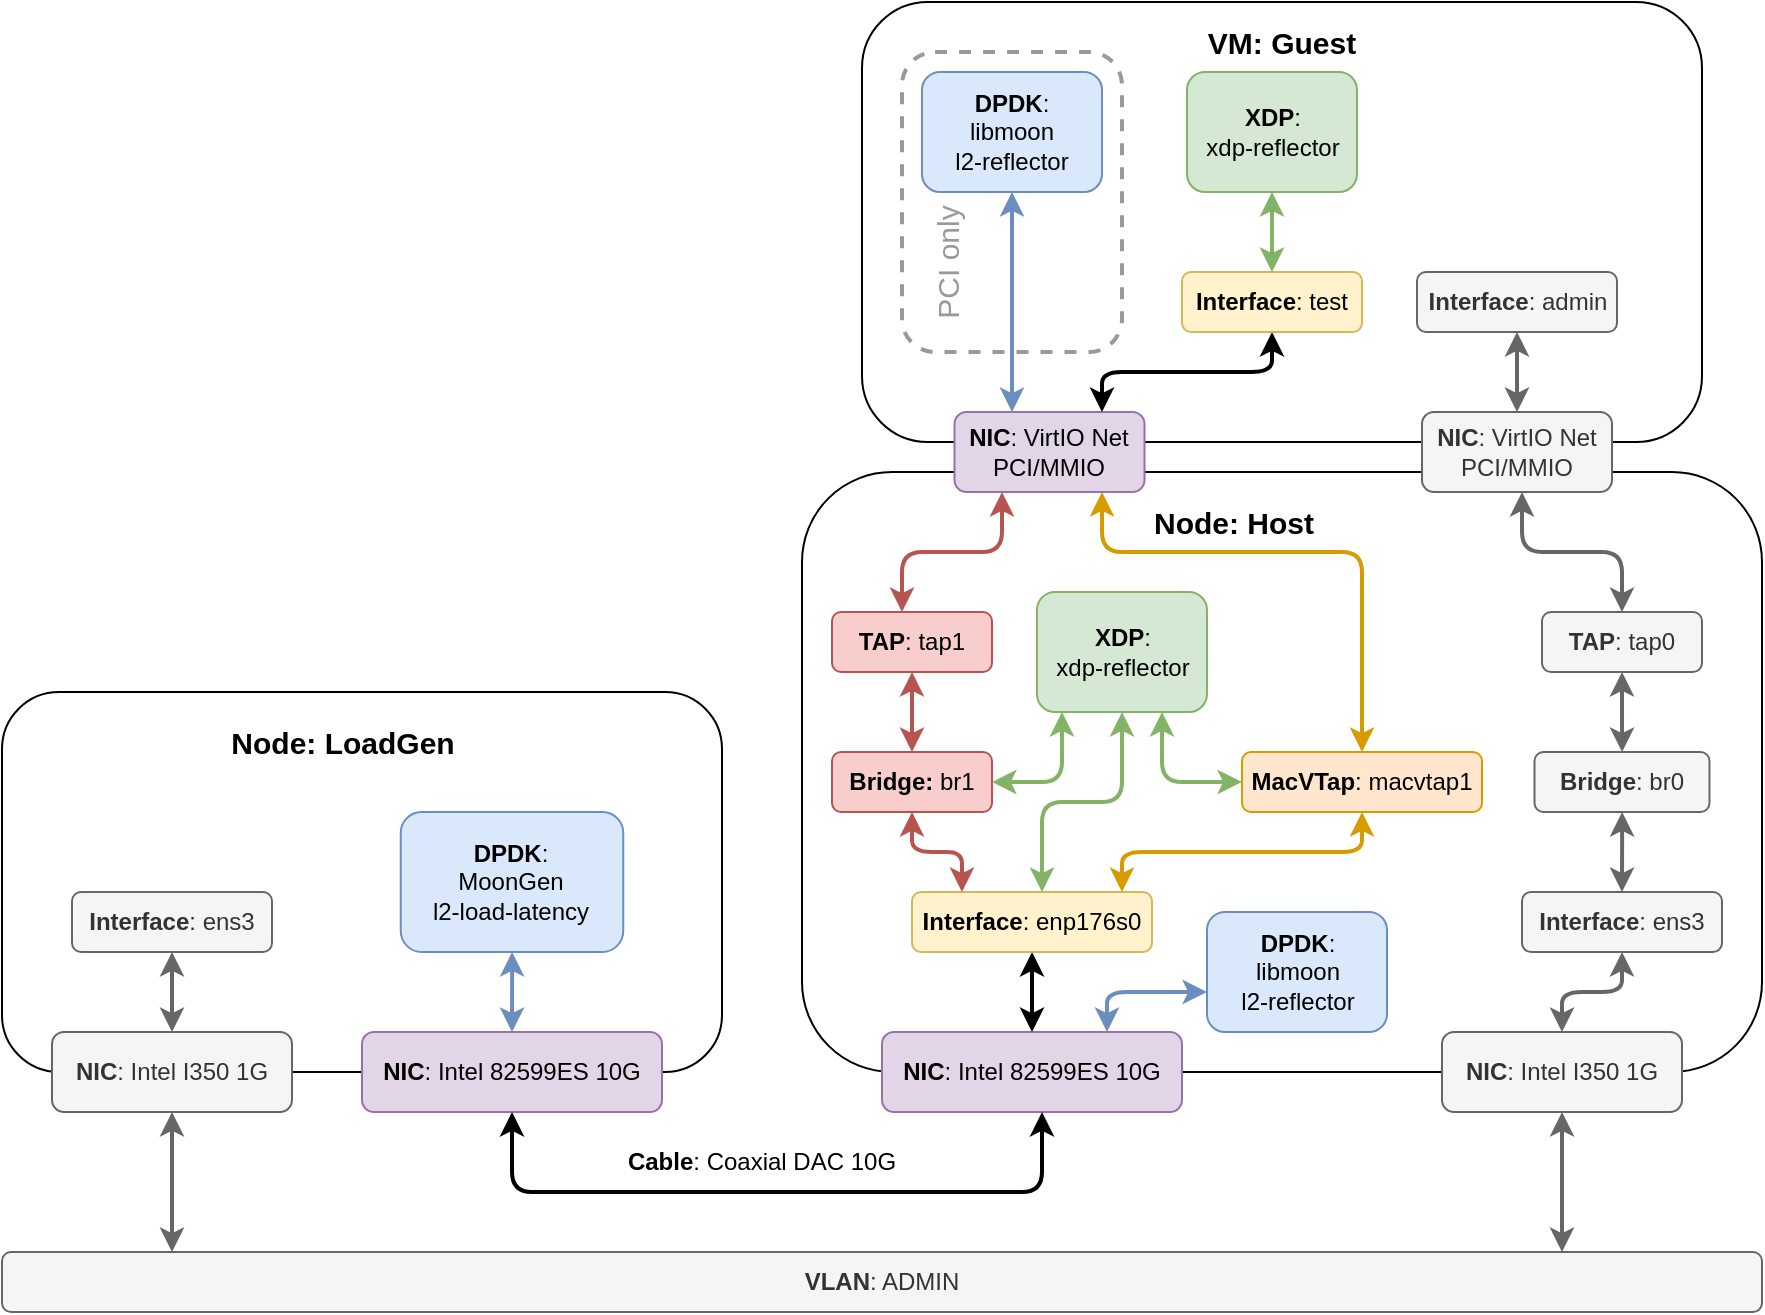 <mxfile version="20.2.4" type="github">
  <diagram name="Page 1" id="62VlMDe7ohYMkeKZe5SM">
    <mxGraphModel dx="1296" dy="691" grid="1" gridSize="10" guides="1" tooltips="1" connect="1" arrows="1" fold="1" page="1" pageScale="1" pageWidth="1600" pageHeight="900" math="0" shadow="0">
      <root>
        <mxCell id="eOcYcok8aMyOiRNlvmHN-0" />
        <mxCell id="eOcYcok8aMyOiRNlvmHN-1" parent="eOcYcok8aMyOiRNlvmHN-0" />
        <mxCell id="eOcYcok8aMyOiRNlvmHN-3" value="" style="rounded=1;whiteSpace=wrap;html=1;" vertex="1" parent="eOcYcok8aMyOiRNlvmHN-1">
          <mxGeometry x="830" y="175" width="420" height="220" as="geometry" />
        </mxCell>
        <mxCell id="eOcYcok8aMyOiRNlvmHN-4" value="VM: Guest" style="text;html=1;strokeColor=none;fillColor=none;align=center;verticalAlign=middle;whiteSpace=wrap;rounded=0;fontStyle=1;fontSize=15;" vertex="1" parent="eOcYcok8aMyOiRNlvmHN-1">
          <mxGeometry x="830" y="180" width="420" height="30" as="geometry" />
        </mxCell>
        <mxCell id="eOcYcok8aMyOiRNlvmHN-5" value="" style="rounded=1;whiteSpace=wrap;html=1;" vertex="1" parent="eOcYcok8aMyOiRNlvmHN-1">
          <mxGeometry x="400" y="520" width="360" height="190" as="geometry" />
        </mxCell>
        <mxCell id="eOcYcok8aMyOiRNlvmHN-6" value="Node: LoadGen" style="text;html=1;strokeColor=none;fillColor=none;align=center;verticalAlign=middle;whiteSpace=wrap;rounded=0;fontStyle=1;fontSize=15;" vertex="1" parent="eOcYcok8aMyOiRNlvmHN-1">
          <mxGeometry x="407.5" y="530" width="325" height="30" as="geometry" />
        </mxCell>
        <mxCell id="eOcYcok8aMyOiRNlvmHN-7" value="" style="rounded=1;whiteSpace=wrap;html=1;" vertex="1" parent="eOcYcok8aMyOiRNlvmHN-1">
          <mxGeometry x="800" y="410" width="480" height="300" as="geometry" />
        </mxCell>
        <mxCell id="eOcYcok8aMyOiRNlvmHN-8" value="Node: Host" style="text;html=1;strokeColor=none;fillColor=none;align=center;verticalAlign=middle;whiteSpace=wrap;rounded=0;fontStyle=1;fontSize=15;" vertex="1" parent="eOcYcok8aMyOiRNlvmHN-1">
          <mxGeometry x="846.25" y="420" width="340" height="30" as="geometry" />
        </mxCell>
        <mxCell id="eOcYcok8aMyOiRNlvmHN-9" value="&lt;b&gt;VLAN&lt;/b&gt;: ADMIN" style="rounded=1;whiteSpace=wrap;html=1;fillColor=#f5f5f5;fontColor=#333333;strokeColor=#666666;" vertex="1" parent="eOcYcok8aMyOiRNlvmHN-1">
          <mxGeometry x="400" y="800" width="880" height="30" as="geometry" />
        </mxCell>
        <mxCell id="eOcYcok8aMyOiRNlvmHN-10" style="edgeStyle=orthogonalEdgeStyle;rounded=1;orthogonalLoop=1;jettySize=auto;html=1;startArrow=classic;startFill=1;strokeWidth=2;fillColor=#f5f5f5;strokeColor=#666666;" edge="1" parent="eOcYcok8aMyOiRNlvmHN-1" source="eOcYcok8aMyOiRNlvmHN-11">
          <mxGeometry relative="1" as="geometry">
            <Array as="points">
              <mxPoint x="485" y="800" />
            </Array>
            <mxPoint x="485" y="800" as="targetPoint" />
          </mxGeometry>
        </mxCell>
        <mxCell id="eOcYcok8aMyOiRNlvmHN-11" value="&lt;b&gt;NIC&lt;/b&gt;: Intel I350 1G" style="rounded=1;whiteSpace=wrap;html=1;fillColor=#f5f5f5;fontColor=#333333;strokeColor=#666666;" vertex="1" parent="eOcYcok8aMyOiRNlvmHN-1">
          <mxGeometry x="425" y="690" width="120" height="40" as="geometry" />
        </mxCell>
        <mxCell id="eOcYcok8aMyOiRNlvmHN-12" style="edgeStyle=orthogonalEdgeStyle;rounded=1;orthogonalLoop=1;jettySize=auto;html=1;startArrow=classic;startFill=1;strokeWidth=2;fillColor=#f5f5f5;strokeColor=#666666;" edge="1" parent="eOcYcok8aMyOiRNlvmHN-1" source="eOcYcok8aMyOiRNlvmHN-13" target="eOcYcok8aMyOiRNlvmHN-9">
          <mxGeometry relative="1" as="geometry">
            <Array as="points">
              <mxPoint x="1080" y="830" />
              <mxPoint x="1080" y="830" />
            </Array>
          </mxGeometry>
        </mxCell>
        <mxCell id="eOcYcok8aMyOiRNlvmHN-13" value="&lt;b&gt;NIC&lt;/b&gt;: Intel I350 1G" style="rounded=1;whiteSpace=wrap;html=1;fillColor=#f5f5f5;fontColor=#333333;strokeColor=#666666;" vertex="1" parent="eOcYcok8aMyOiRNlvmHN-1">
          <mxGeometry x="1120" y="690" width="120" height="40" as="geometry" />
        </mxCell>
        <mxCell id="eOcYcok8aMyOiRNlvmHN-14" value="&lt;b&gt;NIC&lt;/b&gt;: Intel 82599ES 10G" style="rounded=1;whiteSpace=wrap;html=1;fillColor=#e1d5e7;strokeColor=#9673a6;" vertex="1" parent="eOcYcok8aMyOiRNlvmHN-1">
          <mxGeometry x="580" y="690" width="150" height="40" as="geometry" />
        </mxCell>
        <mxCell id="eOcYcok8aMyOiRNlvmHN-15" value="&lt;b&gt;NIC&lt;/b&gt;: Intel 82599ES 10G" style="rounded=1;whiteSpace=wrap;html=1;fillColor=#e1d5e7;strokeColor=#9673a6;" vertex="1" parent="eOcYcok8aMyOiRNlvmHN-1">
          <mxGeometry x="840" y="690" width="150" height="40" as="geometry" />
        </mxCell>
        <mxCell id="eOcYcok8aMyOiRNlvmHN-16" style="edgeStyle=orthogonalEdgeStyle;rounded=1;orthogonalLoop=1;jettySize=auto;html=1;exitX=0.5;exitY=1;exitDx=0;exitDy=0;startArrow=classic;startFill=1;strokeWidth=2;" edge="1" parent="eOcYcok8aMyOiRNlvmHN-1" source="eOcYcok8aMyOiRNlvmHN-14" target="eOcYcok8aMyOiRNlvmHN-15">
          <mxGeometry relative="1" as="geometry">
            <mxPoint x="930" y="730" as="targetPoint" />
            <Array as="points">
              <mxPoint x="655" y="770" />
              <mxPoint x="920" y="770" />
            </Array>
          </mxGeometry>
        </mxCell>
        <mxCell id="eOcYcok8aMyOiRNlvmHN-17" value="&lt;b&gt;Cable&lt;/b&gt;: Coaxial DAC 10G" style="text;html=1;align=center;verticalAlign=middle;whiteSpace=wrap;rounded=0;" vertex="1" parent="eOcYcok8aMyOiRNlvmHN-1">
          <mxGeometry x="710" y="740" width="140" height="30" as="geometry" />
        </mxCell>
        <mxCell id="eOcYcok8aMyOiRNlvmHN-18" style="edgeStyle=orthogonalEdgeStyle;rounded=1;orthogonalLoop=1;jettySize=auto;html=1;startArrow=classic;startFill=1;strokeWidth=2;fillColor=#f5f5f5;strokeColor=#666666;" edge="1" parent="eOcYcok8aMyOiRNlvmHN-1" source="eOcYcok8aMyOiRNlvmHN-19" target="eOcYcok8aMyOiRNlvmHN-11">
          <mxGeometry relative="1" as="geometry" />
        </mxCell>
        <mxCell id="eOcYcok8aMyOiRNlvmHN-19" value="&lt;b&gt;Interface&lt;/b&gt;: ens3" style="rounded=1;whiteSpace=wrap;html=1;fillColor=#f5f5f5;fontColor=#333333;strokeColor=#666666;" vertex="1" parent="eOcYcok8aMyOiRNlvmHN-1">
          <mxGeometry x="435" y="620" width="100" height="30" as="geometry" />
        </mxCell>
        <mxCell id="eOcYcok8aMyOiRNlvmHN-20" style="edgeStyle=orthogonalEdgeStyle;rounded=1;orthogonalLoop=1;jettySize=auto;html=1;startArrow=classic;startFill=1;strokeWidth=2;fillColor=#f5f5f5;strokeColor=#666666;" edge="1" parent="eOcYcok8aMyOiRNlvmHN-1" source="eOcYcok8aMyOiRNlvmHN-21" target="eOcYcok8aMyOiRNlvmHN-13">
          <mxGeometry relative="1" as="geometry" />
        </mxCell>
        <mxCell id="eOcYcok8aMyOiRNlvmHN-21" value="&lt;b&gt;Interface&lt;/b&gt;: ens3" style="rounded=1;whiteSpace=wrap;html=1;fillColor=#f5f5f5;fontColor=#333333;strokeColor=#666666;" vertex="1" parent="eOcYcok8aMyOiRNlvmHN-1">
          <mxGeometry x="1160" y="620" width="100" height="30" as="geometry" />
        </mxCell>
        <mxCell id="eOcYcok8aMyOiRNlvmHN-22" style="edgeStyle=orthogonalEdgeStyle;rounded=1;orthogonalLoop=1;jettySize=auto;html=1;startArrow=classic;startFill=1;strokeWidth=2;fillColor=#dae8fc;strokeColor=#6c8ebf;" edge="1" parent="eOcYcok8aMyOiRNlvmHN-1" source="eOcYcok8aMyOiRNlvmHN-23" target="eOcYcok8aMyOiRNlvmHN-14">
          <mxGeometry relative="1" as="geometry" />
        </mxCell>
        <mxCell id="eOcYcok8aMyOiRNlvmHN-23" value="&lt;div&gt;&lt;b&gt;DPDK&lt;/b&gt;:&lt;b&gt; &lt;/b&gt;&lt;br&gt;&lt;/div&gt;&lt;div&gt;MoonGen&lt;/div&gt;&lt;div&gt;l2-load-latency&lt;br&gt;&lt;/div&gt;" style="rounded=1;whiteSpace=wrap;html=1;fillColor=#dae8fc;strokeColor=#6c8ebf;" vertex="1" parent="eOcYcok8aMyOiRNlvmHN-1">
          <mxGeometry x="599.38" y="580" width="111.25" height="70" as="geometry" />
        </mxCell>
        <mxCell id="eOcYcok8aMyOiRNlvmHN-24" style="edgeStyle=orthogonalEdgeStyle;rounded=1;orthogonalLoop=1;jettySize=auto;html=1;startArrow=classic;startFill=1;strokeWidth=2;fillColor=#f5f5f5;strokeColor=#666666;" edge="1" parent="eOcYcok8aMyOiRNlvmHN-1" source="eOcYcok8aMyOiRNlvmHN-25" target="eOcYcok8aMyOiRNlvmHN-21">
          <mxGeometry relative="1" as="geometry" />
        </mxCell>
        <mxCell id="eOcYcok8aMyOiRNlvmHN-25" value="&lt;b&gt;Bridge&lt;/b&gt;: br0" style="rounded=1;whiteSpace=wrap;html=1;fillColor=#f5f5f5;fontColor=#333333;strokeColor=#666666;" vertex="1" parent="eOcYcok8aMyOiRNlvmHN-1">
          <mxGeometry x="1166.25" y="550" width="87.5" height="30" as="geometry" />
        </mxCell>
        <mxCell id="eOcYcok8aMyOiRNlvmHN-26" style="edgeStyle=orthogonalEdgeStyle;rounded=1;orthogonalLoop=1;jettySize=auto;html=1;fontSize=15;strokeWidth=2;startArrow=classic;startFill=1;entryX=0.5;entryY=0;entryDx=0;entryDy=0;" edge="1" parent="eOcYcok8aMyOiRNlvmHN-1" source="eOcYcok8aMyOiRNlvmHN-27" target="eOcYcok8aMyOiRNlvmHN-15">
          <mxGeometry relative="1" as="geometry">
            <mxPoint x="915" y="690" as="targetPoint" />
            <Array as="points" />
          </mxGeometry>
        </mxCell>
        <mxCell id="eOcYcok8aMyOiRNlvmHN-27" value="&lt;b&gt;Interface&lt;/b&gt;: enp176s0" style="rounded=1;whiteSpace=wrap;html=1;fillColor=#fff2cc;strokeColor=#d6b656;" vertex="1" parent="eOcYcok8aMyOiRNlvmHN-1">
          <mxGeometry x="855" y="620" width="120" height="30" as="geometry" />
        </mxCell>
        <mxCell id="eOcYcok8aMyOiRNlvmHN-28" style="edgeStyle=orthogonalEdgeStyle;rounded=1;orthogonalLoop=1;jettySize=auto;html=1;fontSize=15;startArrow=classic;startFill=1;strokeWidth=2;exitX=0.5;exitY=1;exitDx=0;exitDy=0;fillColor=#ffe6cc;strokeColor=#d79b00;" edge="1" parent="eOcYcok8aMyOiRNlvmHN-1" source="eOcYcok8aMyOiRNlvmHN-42" target="eOcYcok8aMyOiRNlvmHN-27">
          <mxGeometry relative="1" as="geometry">
            <mxPoint x="915.1" y="590" as="sourcePoint" />
            <Array as="points">
              <mxPoint x="1080" y="600" />
              <mxPoint x="960" y="600" />
            </Array>
          </mxGeometry>
        </mxCell>
        <mxCell id="eOcYcok8aMyOiRNlvmHN-29" value="&lt;b&gt;NIC&lt;/b&gt;: VirtIO Net PCI/MMIO" style="rounded=1;whiteSpace=wrap;html=1;fillColor=#e1d5e7;strokeColor=#9673a6;" vertex="1" parent="eOcYcok8aMyOiRNlvmHN-1">
          <mxGeometry x="876.25" y="380" width="95" height="40" as="geometry" />
        </mxCell>
        <mxCell id="eOcYcok8aMyOiRNlvmHN-31" value="&lt;b&gt;NIC&lt;/b&gt;: VirtIO Net PCI/MMIO" style="rounded=1;whiteSpace=wrap;html=1;fillColor=#f5f5f5;strokeColor=#666666;fontColor=#333333;" vertex="1" parent="eOcYcok8aMyOiRNlvmHN-1">
          <mxGeometry x="1110" y="380" width="95" height="40" as="geometry" />
        </mxCell>
        <mxCell id="eOcYcok8aMyOiRNlvmHN-32" style="edgeStyle=orthogonalEdgeStyle;rounded=1;orthogonalLoop=1;jettySize=auto;html=1;entryX=0.5;entryY=0;entryDx=0;entryDy=0;fontSize=15;startArrow=classic;startFill=1;strokeWidth=2;fillColor=#f5f5f5;strokeColor=#666666;" edge="1" parent="eOcYcok8aMyOiRNlvmHN-1" source="eOcYcok8aMyOiRNlvmHN-33" target="eOcYcok8aMyOiRNlvmHN-31">
          <mxGeometry relative="1" as="geometry" />
        </mxCell>
        <mxCell id="eOcYcok8aMyOiRNlvmHN-33" value="&lt;b&gt;Interface&lt;/b&gt;: admin" style="rounded=1;whiteSpace=wrap;html=1;fillColor=#f5f5f5;fontColor=#333333;strokeColor=#666666;" vertex="1" parent="eOcYcok8aMyOiRNlvmHN-1">
          <mxGeometry x="1107.5" y="310" width="100" height="30" as="geometry" />
        </mxCell>
        <mxCell id="eOcYcok8aMyOiRNlvmHN-34" style="edgeStyle=orthogonalEdgeStyle;rounded=1;orthogonalLoop=1;jettySize=auto;html=1;fontSize=15;startArrow=classic;startFill=1;strokeWidth=2;" edge="1" parent="eOcYcok8aMyOiRNlvmHN-1" source="eOcYcok8aMyOiRNlvmHN-35" target="eOcYcok8aMyOiRNlvmHN-29">
          <mxGeometry relative="1" as="geometry">
            <Array as="points">
              <mxPoint x="1035" y="360" />
              <mxPoint x="950" y="360" />
            </Array>
          </mxGeometry>
        </mxCell>
        <mxCell id="eOcYcok8aMyOiRNlvmHN-35" value="&lt;b&gt;Interface&lt;/b&gt;: test" style="rounded=1;whiteSpace=wrap;html=1;fillColor=#fff2cc;strokeColor=#d6b656;" vertex="1" parent="eOcYcok8aMyOiRNlvmHN-1">
          <mxGeometry x="990" y="310" width="90" height="30" as="geometry" />
        </mxCell>
        <mxCell id="eOcYcok8aMyOiRNlvmHN-36" style="edgeStyle=orthogonalEdgeStyle;rounded=1;orthogonalLoop=1;jettySize=auto;html=1;fontSize=15;startArrow=classic;startFill=1;strokeWidth=2;fillColor=#dae8fc;strokeColor=#6c8ebf;" edge="1" parent="eOcYcok8aMyOiRNlvmHN-1" source="eOcYcok8aMyOiRNlvmHN-40">
          <mxGeometry relative="1" as="geometry">
            <mxPoint x="905" y="380" as="targetPoint" />
            <Array as="points">
              <mxPoint x="905" y="380" />
            </Array>
          </mxGeometry>
        </mxCell>
        <mxCell id="eOcYcok8aMyOiRNlvmHN-37" style="edgeStyle=orthogonalEdgeStyle;rounded=1;orthogonalLoop=1;jettySize=auto;html=1;fontSize=15;startArrow=classic;startFill=1;strokeWidth=2;fillColor=#d5e8d4;strokeColor=#82b366;" edge="1" parent="eOcYcok8aMyOiRNlvmHN-1" source="eOcYcok8aMyOiRNlvmHN-38" target="eOcYcok8aMyOiRNlvmHN-35">
          <mxGeometry relative="1" as="geometry" />
        </mxCell>
        <mxCell id="eOcYcok8aMyOiRNlvmHN-38" value="&lt;div&gt;&lt;b&gt;XDP&lt;/b&gt;: &lt;b&gt;&lt;br&gt;&lt;/b&gt;&lt;/div&gt;&lt;div&gt;xdp-reflector&lt;br&gt;&lt;/div&gt;" style="rounded=1;whiteSpace=wrap;html=1;fillColor=#d5e8d4;strokeColor=#82b366;" vertex="1" parent="eOcYcok8aMyOiRNlvmHN-1">
          <mxGeometry x="992.5" y="210" width="85" height="60" as="geometry" />
        </mxCell>
        <mxCell id="eOcYcok8aMyOiRNlvmHN-39" value="" style="rounded=1;whiteSpace=wrap;html=1;fontSize=15;fillColor=none;dashed=1;strokeWidth=2;strokeColor=#999999;" vertex="1" parent="eOcYcok8aMyOiRNlvmHN-1">
          <mxGeometry x="850" y="200" width="110" height="150" as="geometry" />
        </mxCell>
        <mxCell id="eOcYcok8aMyOiRNlvmHN-40" value="&lt;div&gt;&lt;b&gt;DPDK&lt;/b&gt;: &lt;b&gt;&lt;br&gt;&lt;/b&gt;&lt;/div&gt;&lt;div&gt;libmoon&lt;br&gt;&lt;/div&gt;&lt;div&gt;l2-reflector&lt;br&gt;&lt;/div&gt;" style="rounded=1;whiteSpace=wrap;html=1;fillColor=#dae8fc;strokeColor=#6c8ebf;" vertex="1" parent="eOcYcok8aMyOiRNlvmHN-1">
          <mxGeometry x="860" y="210" width="90" height="60" as="geometry" />
        </mxCell>
        <mxCell id="eOcYcok8aMyOiRNlvmHN-41" value="&lt;font color=&quot;#999999&quot;&gt;PCI only&lt;/font&gt;" style="text;html=1;strokeColor=none;fillColor=none;align=center;verticalAlign=middle;whiteSpace=wrap;rounded=0;dashed=1;fontSize=15;rotation=-90;" vertex="1" parent="eOcYcok8aMyOiRNlvmHN-1">
          <mxGeometry x="840" y="290" width="65" height="30" as="geometry" />
        </mxCell>
        <mxCell id="eOcYcok8aMyOiRNlvmHN-42" value="&lt;b&gt;MacVTap&lt;/b&gt;: macvtap1" style="rounded=1;whiteSpace=wrap;html=1;fillColor=#ffe6cc;strokeColor=#d79b00;" vertex="1" parent="eOcYcok8aMyOiRNlvmHN-1">
          <mxGeometry x="1020" y="550" width="120" height="30" as="geometry" />
        </mxCell>
        <mxCell id="eOcYcok8aMyOiRNlvmHN-43" style="edgeStyle=orthogonalEdgeStyle;rounded=1;orthogonalLoop=1;jettySize=auto;html=1;fontSize=15;startArrow=classic;startFill=1;strokeWidth=2;fillColor=#ffe6cc;strokeColor=#d79b00;" edge="1" parent="eOcYcok8aMyOiRNlvmHN-1" source="eOcYcok8aMyOiRNlvmHN-29" target="eOcYcok8aMyOiRNlvmHN-42">
          <mxGeometry relative="1" as="geometry">
            <mxPoint x="890" y="560" as="targetPoint" />
            <Array as="points">
              <mxPoint x="950" y="450" />
              <mxPoint x="1080" y="450" />
            </Array>
          </mxGeometry>
        </mxCell>
        <mxCell id="DWVdgmA3pyIiV3oknewb-1" style="edgeStyle=orthogonalEdgeStyle;rounded=1;orthogonalLoop=1;jettySize=auto;html=1;fontSize=15;fontColor=#999999;startArrow=classic;startFill=1;strokeWidth=2;fillColor=#f8cecc;strokeColor=#b85450;" edge="1" parent="eOcYcok8aMyOiRNlvmHN-1" source="DWVdgmA3pyIiV3oknewb-0">
          <mxGeometry relative="1" as="geometry">
            <mxPoint x="880" y="620" as="targetPoint" />
            <Array as="points">
              <mxPoint x="855" y="600" />
              <mxPoint x="880" y="600" />
            </Array>
          </mxGeometry>
        </mxCell>
        <mxCell id="DWVdgmA3pyIiV3oknewb-0" value="&lt;b&gt;Bridge:&lt;/b&gt; br1" style="rounded=1;whiteSpace=wrap;html=1;fillColor=#f8cecc;strokeColor=#b85450;" vertex="1" parent="eOcYcok8aMyOiRNlvmHN-1">
          <mxGeometry x="815" y="550" width="80" height="30" as="geometry" />
        </mxCell>
        <mxCell id="DWVdgmA3pyIiV3oknewb-3" style="edgeStyle=orthogonalEdgeStyle;rounded=1;orthogonalLoop=1;jettySize=auto;html=1;entryX=0.5;entryY=0;entryDx=0;entryDy=0;fontSize=15;fontColor=#999999;startArrow=classic;startFill=1;strokeWidth=2;fillColor=#f8cecc;strokeColor=#b85450;" edge="1" parent="eOcYcok8aMyOiRNlvmHN-1" source="DWVdgmA3pyIiV3oknewb-2" target="DWVdgmA3pyIiV3oknewb-0">
          <mxGeometry relative="1" as="geometry" />
        </mxCell>
        <mxCell id="DWVdgmA3pyIiV3oknewb-9" style="edgeStyle=orthogonalEdgeStyle;rounded=1;orthogonalLoop=1;jettySize=auto;html=1;fontSize=15;fontColor=#999999;startArrow=classic;startFill=1;strokeWidth=2;fillColor=#f8cecc;strokeColor=#b85450;" edge="1" parent="eOcYcok8aMyOiRNlvmHN-1" source="DWVdgmA3pyIiV3oknewb-2">
          <mxGeometry relative="1" as="geometry">
            <mxPoint x="900" y="420" as="targetPoint" />
            <Array as="points">
              <mxPoint x="850" y="450" />
              <mxPoint x="900" y="450" />
              <mxPoint x="900" y="420" />
            </Array>
          </mxGeometry>
        </mxCell>
        <mxCell id="DWVdgmA3pyIiV3oknewb-2" value="&lt;b&gt;TAP&lt;/b&gt;: tap1" style="rounded=1;whiteSpace=wrap;html=1;fillColor=#f8cecc;strokeColor=#b85450;" vertex="1" parent="eOcYcok8aMyOiRNlvmHN-1">
          <mxGeometry x="815" y="480" width="80" height="30" as="geometry" />
        </mxCell>
        <mxCell id="DWVdgmA3pyIiV3oknewb-5" style="edgeStyle=orthogonalEdgeStyle;rounded=1;orthogonalLoop=1;jettySize=auto;html=1;fontSize=15;fontColor=#999999;startArrow=classic;startFill=1;strokeWidth=2;fillColor=#f5f5f5;strokeColor=#666666;" edge="1" parent="eOcYcok8aMyOiRNlvmHN-1" source="DWVdgmA3pyIiV3oknewb-4" target="eOcYcok8aMyOiRNlvmHN-25">
          <mxGeometry relative="1" as="geometry" />
        </mxCell>
        <mxCell id="DWVdgmA3pyIiV3oknewb-6" style="edgeStyle=orthogonalEdgeStyle;rounded=1;orthogonalLoop=1;jettySize=auto;html=1;fontSize=15;fontColor=#999999;startArrow=classic;startFill=1;strokeWidth=2;fillColor=#f5f5f5;strokeColor=#666666;" edge="1" parent="eOcYcok8aMyOiRNlvmHN-1" source="DWVdgmA3pyIiV3oknewb-4" target="eOcYcok8aMyOiRNlvmHN-31">
          <mxGeometry relative="1" as="geometry">
            <Array as="points">
              <mxPoint x="1210" y="450" />
              <mxPoint x="1160" y="450" />
            </Array>
          </mxGeometry>
        </mxCell>
        <mxCell id="DWVdgmA3pyIiV3oknewb-4" value="&lt;b&gt;TAP&lt;/b&gt;: tap0" style="rounded=1;whiteSpace=wrap;html=1;fillColor=#f5f5f5;strokeColor=#666666;fontColor=#333333;" vertex="1" parent="eOcYcok8aMyOiRNlvmHN-1">
          <mxGeometry x="1170" y="480" width="80" height="30" as="geometry" />
        </mxCell>
        <mxCell id="PKLxGC5-7H0PuQVVWCJy-4" style="edgeStyle=orthogonalEdgeStyle;rounded=1;orthogonalLoop=1;jettySize=auto;html=1;fontSize=15;fontColor=#999999;startArrow=classic;startFill=1;strokeWidth=2;entryX=0.75;entryY=0;entryDx=0;entryDy=0;fillColor=#dae8fc;strokeColor=#6c8ebf;" edge="1" parent="eOcYcok8aMyOiRNlvmHN-1" source="DWVdgmA3pyIiV3oknewb-10" target="eOcYcok8aMyOiRNlvmHN-15">
          <mxGeometry relative="1" as="geometry">
            <Array as="points">
              <mxPoint x="1063" y="670" />
              <mxPoint x="953" y="670" />
            </Array>
          </mxGeometry>
        </mxCell>
        <mxCell id="DWVdgmA3pyIiV3oknewb-10" value="&lt;div&gt;&lt;b&gt;DPDK&lt;/b&gt;: &lt;b&gt;&lt;br&gt;&lt;/b&gt;&lt;/div&gt;&lt;div&gt;libmoon&lt;br&gt;&lt;/div&gt;&lt;div&gt;l2-reflector&lt;br&gt;&lt;/div&gt;" style="rounded=1;whiteSpace=wrap;html=1;fillColor=#dae8fc;strokeColor=#6c8ebf;" vertex="1" parent="eOcYcok8aMyOiRNlvmHN-1">
          <mxGeometry x="1002.5" y="630" width="90" height="60" as="geometry" />
        </mxCell>
        <mxCell id="PKLxGC5-7H0PuQVVWCJy-1" style="edgeStyle=orthogonalEdgeStyle;rounded=1;orthogonalLoop=1;jettySize=auto;html=1;entryX=1;entryY=0.5;entryDx=0;entryDy=0;fontSize=15;fontColor=#999999;startArrow=classic;startFill=1;strokeWidth=2;fillColor=#d5e8d4;strokeColor=#82b366;" edge="1" parent="eOcYcok8aMyOiRNlvmHN-1" source="DWVdgmA3pyIiV3oknewb-11" target="DWVdgmA3pyIiV3oknewb-0">
          <mxGeometry relative="1" as="geometry">
            <Array as="points">
              <mxPoint x="930" y="565" />
            </Array>
          </mxGeometry>
        </mxCell>
        <mxCell id="PKLxGC5-7H0PuQVVWCJy-2" style="edgeStyle=orthogonalEdgeStyle;rounded=1;orthogonalLoop=1;jettySize=auto;html=1;entryX=0;entryY=0.5;entryDx=0;entryDy=0;fontSize=15;fontColor=#999999;startArrow=classic;startFill=1;strokeWidth=2;fillColor=#d5e8d4;strokeColor=#82b366;" edge="1" parent="eOcYcok8aMyOiRNlvmHN-1" source="DWVdgmA3pyIiV3oknewb-11" target="eOcYcok8aMyOiRNlvmHN-42">
          <mxGeometry relative="1" as="geometry">
            <Array as="points">
              <mxPoint x="980" y="565" />
            </Array>
          </mxGeometry>
        </mxCell>
        <mxCell id="PKLxGC5-7H0PuQVVWCJy-3" style="edgeStyle=orthogonalEdgeStyle;rounded=1;orthogonalLoop=1;jettySize=auto;html=1;fontSize=15;fontColor=#999999;startArrow=classic;startFill=1;strokeWidth=2;fillColor=#d5e8d4;strokeColor=#82b366;" edge="1" parent="eOcYcok8aMyOiRNlvmHN-1" source="DWVdgmA3pyIiV3oknewb-11" target="eOcYcok8aMyOiRNlvmHN-27">
          <mxGeometry relative="1" as="geometry">
            <Array as="points">
              <mxPoint x="960" y="575" />
              <mxPoint x="920" y="575" />
            </Array>
          </mxGeometry>
        </mxCell>
        <mxCell id="DWVdgmA3pyIiV3oknewb-11" value="&lt;div&gt;&lt;b&gt;XDP&lt;/b&gt;: &lt;b&gt;&lt;br&gt;&lt;/b&gt;&lt;/div&gt;&lt;div&gt;xdp-reflector&lt;br&gt;&lt;/div&gt;" style="rounded=1;whiteSpace=wrap;html=1;fillColor=#d5e8d4;strokeColor=#82b366;" vertex="1" parent="eOcYcok8aMyOiRNlvmHN-1">
          <mxGeometry x="917.5" y="470" width="85" height="60" as="geometry" />
        </mxCell>
      </root>
    </mxGraphModel>
  </diagram>
</mxfile>
